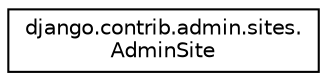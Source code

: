 digraph "Graphical Class Hierarchy"
{
 // LATEX_PDF_SIZE
  edge [fontname="Helvetica",fontsize="10",labelfontname="Helvetica",labelfontsize="10"];
  node [fontname="Helvetica",fontsize="10",shape=record];
  rankdir="LR";
  Node0 [label="django.contrib.admin.sites.\lAdminSite",height=0.2,width=0.4,color="black", fillcolor="white", style="filled",URL="$classdjango_1_1contrib_1_1admin_1_1sites_1_1_admin_site.html",tooltip=" "];
}
